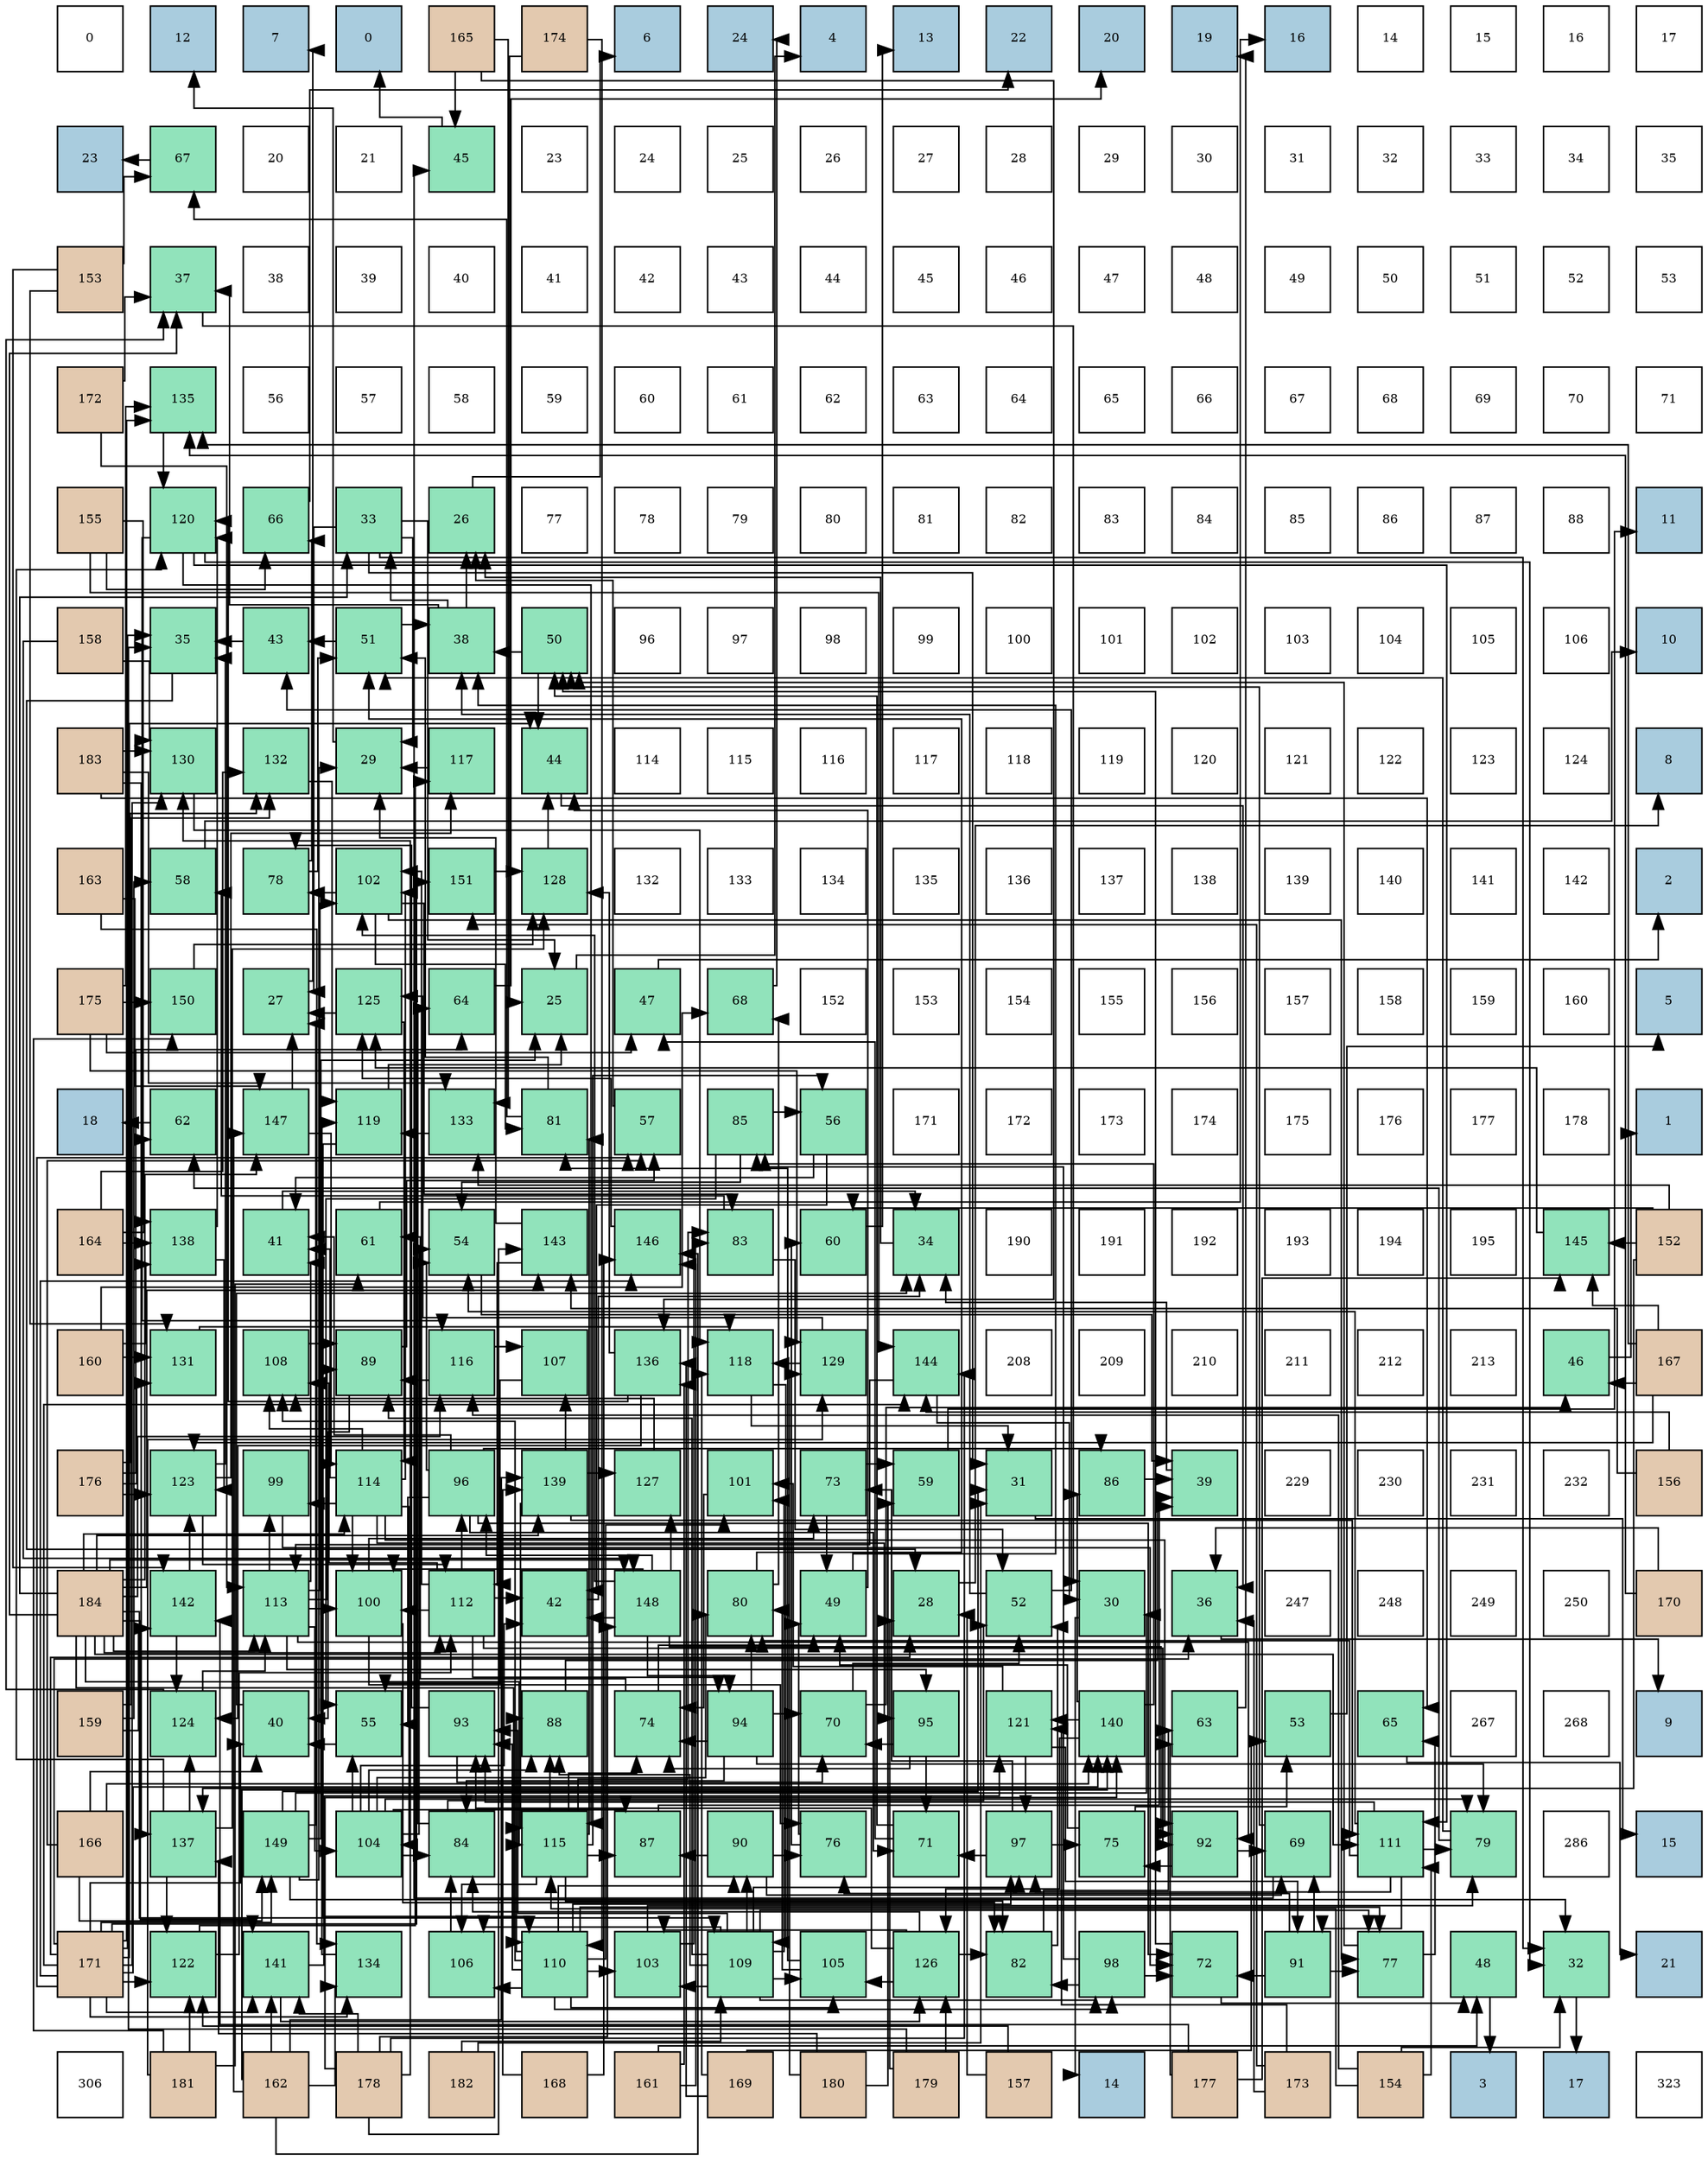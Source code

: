 digraph layout{
 rankdir=TB;
 splines=ortho;
 node [style=filled shape=square fixedsize=true width=0.6];
0[label="0", fontsize=8, fillcolor="#ffffff"];
1[label="12", fontsize=8, fillcolor="#a9ccde"];
2[label="7", fontsize=8, fillcolor="#a9ccde"];
3[label="0", fontsize=8, fillcolor="#a9ccde"];
4[label="165", fontsize=8, fillcolor="#e3c9af"];
5[label="174", fontsize=8, fillcolor="#e3c9af"];
6[label="6", fontsize=8, fillcolor="#a9ccde"];
7[label="24", fontsize=8, fillcolor="#a9ccde"];
8[label="4", fontsize=8, fillcolor="#a9ccde"];
9[label="13", fontsize=8, fillcolor="#a9ccde"];
10[label="22", fontsize=8, fillcolor="#a9ccde"];
11[label="20", fontsize=8, fillcolor="#a9ccde"];
12[label="19", fontsize=8, fillcolor="#a9ccde"];
13[label="16", fontsize=8, fillcolor="#a9ccde"];
14[label="14", fontsize=8, fillcolor="#ffffff"];
15[label="15", fontsize=8, fillcolor="#ffffff"];
16[label="16", fontsize=8, fillcolor="#ffffff"];
17[label="17", fontsize=8, fillcolor="#ffffff"];
18[label="23", fontsize=8, fillcolor="#a9ccde"];
19[label="67", fontsize=8, fillcolor="#91e3bb"];
20[label="20", fontsize=8, fillcolor="#ffffff"];
21[label="21", fontsize=8, fillcolor="#ffffff"];
22[label="45", fontsize=8, fillcolor="#91e3bb"];
23[label="23", fontsize=8, fillcolor="#ffffff"];
24[label="24", fontsize=8, fillcolor="#ffffff"];
25[label="25", fontsize=8, fillcolor="#ffffff"];
26[label="26", fontsize=8, fillcolor="#ffffff"];
27[label="27", fontsize=8, fillcolor="#ffffff"];
28[label="28", fontsize=8, fillcolor="#ffffff"];
29[label="29", fontsize=8, fillcolor="#ffffff"];
30[label="30", fontsize=8, fillcolor="#ffffff"];
31[label="31", fontsize=8, fillcolor="#ffffff"];
32[label="32", fontsize=8, fillcolor="#ffffff"];
33[label="33", fontsize=8, fillcolor="#ffffff"];
34[label="34", fontsize=8, fillcolor="#ffffff"];
35[label="35", fontsize=8, fillcolor="#ffffff"];
36[label="153", fontsize=8, fillcolor="#e3c9af"];
37[label="37", fontsize=8, fillcolor="#91e3bb"];
38[label="38", fontsize=8, fillcolor="#ffffff"];
39[label="39", fontsize=8, fillcolor="#ffffff"];
40[label="40", fontsize=8, fillcolor="#ffffff"];
41[label="41", fontsize=8, fillcolor="#ffffff"];
42[label="42", fontsize=8, fillcolor="#ffffff"];
43[label="43", fontsize=8, fillcolor="#ffffff"];
44[label="44", fontsize=8, fillcolor="#ffffff"];
45[label="45", fontsize=8, fillcolor="#ffffff"];
46[label="46", fontsize=8, fillcolor="#ffffff"];
47[label="47", fontsize=8, fillcolor="#ffffff"];
48[label="48", fontsize=8, fillcolor="#ffffff"];
49[label="49", fontsize=8, fillcolor="#ffffff"];
50[label="50", fontsize=8, fillcolor="#ffffff"];
51[label="51", fontsize=8, fillcolor="#ffffff"];
52[label="52", fontsize=8, fillcolor="#ffffff"];
53[label="53", fontsize=8, fillcolor="#ffffff"];
54[label="172", fontsize=8, fillcolor="#e3c9af"];
55[label="135", fontsize=8, fillcolor="#91e3bb"];
56[label="56", fontsize=8, fillcolor="#ffffff"];
57[label="57", fontsize=8, fillcolor="#ffffff"];
58[label="58", fontsize=8, fillcolor="#ffffff"];
59[label="59", fontsize=8, fillcolor="#ffffff"];
60[label="60", fontsize=8, fillcolor="#ffffff"];
61[label="61", fontsize=8, fillcolor="#ffffff"];
62[label="62", fontsize=8, fillcolor="#ffffff"];
63[label="63", fontsize=8, fillcolor="#ffffff"];
64[label="64", fontsize=8, fillcolor="#ffffff"];
65[label="65", fontsize=8, fillcolor="#ffffff"];
66[label="66", fontsize=8, fillcolor="#ffffff"];
67[label="67", fontsize=8, fillcolor="#ffffff"];
68[label="68", fontsize=8, fillcolor="#ffffff"];
69[label="69", fontsize=8, fillcolor="#ffffff"];
70[label="70", fontsize=8, fillcolor="#ffffff"];
71[label="71", fontsize=8, fillcolor="#ffffff"];
72[label="155", fontsize=8, fillcolor="#e3c9af"];
73[label="120", fontsize=8, fillcolor="#91e3bb"];
74[label="66", fontsize=8, fillcolor="#91e3bb"];
75[label="33", fontsize=8, fillcolor="#91e3bb"];
76[label="26", fontsize=8, fillcolor="#91e3bb"];
77[label="77", fontsize=8, fillcolor="#ffffff"];
78[label="78", fontsize=8, fillcolor="#ffffff"];
79[label="79", fontsize=8, fillcolor="#ffffff"];
80[label="80", fontsize=8, fillcolor="#ffffff"];
81[label="81", fontsize=8, fillcolor="#ffffff"];
82[label="82", fontsize=8, fillcolor="#ffffff"];
83[label="83", fontsize=8, fillcolor="#ffffff"];
84[label="84", fontsize=8, fillcolor="#ffffff"];
85[label="85", fontsize=8, fillcolor="#ffffff"];
86[label="86", fontsize=8, fillcolor="#ffffff"];
87[label="87", fontsize=8, fillcolor="#ffffff"];
88[label="88", fontsize=8, fillcolor="#ffffff"];
89[label="11", fontsize=8, fillcolor="#a9ccde"];
90[label="158", fontsize=8, fillcolor="#e3c9af"];
91[label="35", fontsize=8, fillcolor="#91e3bb"];
92[label="43", fontsize=8, fillcolor="#91e3bb"];
93[label="51", fontsize=8, fillcolor="#91e3bb"];
94[label="38", fontsize=8, fillcolor="#91e3bb"];
95[label="50", fontsize=8, fillcolor="#91e3bb"];
96[label="96", fontsize=8, fillcolor="#ffffff"];
97[label="97", fontsize=8, fillcolor="#ffffff"];
98[label="98", fontsize=8, fillcolor="#ffffff"];
99[label="99", fontsize=8, fillcolor="#ffffff"];
100[label="100", fontsize=8, fillcolor="#ffffff"];
101[label="101", fontsize=8, fillcolor="#ffffff"];
102[label="102", fontsize=8, fillcolor="#ffffff"];
103[label="103", fontsize=8, fillcolor="#ffffff"];
104[label="104", fontsize=8, fillcolor="#ffffff"];
105[label="105", fontsize=8, fillcolor="#ffffff"];
106[label="106", fontsize=8, fillcolor="#ffffff"];
107[label="10", fontsize=8, fillcolor="#a9ccde"];
108[label="183", fontsize=8, fillcolor="#e3c9af"];
109[label="130", fontsize=8, fillcolor="#91e3bb"];
110[label="132", fontsize=8, fillcolor="#91e3bb"];
111[label="29", fontsize=8, fillcolor="#91e3bb"];
112[label="117", fontsize=8, fillcolor="#91e3bb"];
113[label="44", fontsize=8, fillcolor="#91e3bb"];
114[label="114", fontsize=8, fillcolor="#ffffff"];
115[label="115", fontsize=8, fillcolor="#ffffff"];
116[label="116", fontsize=8, fillcolor="#ffffff"];
117[label="117", fontsize=8, fillcolor="#ffffff"];
118[label="118", fontsize=8, fillcolor="#ffffff"];
119[label="119", fontsize=8, fillcolor="#ffffff"];
120[label="120", fontsize=8, fillcolor="#ffffff"];
121[label="121", fontsize=8, fillcolor="#ffffff"];
122[label="122", fontsize=8, fillcolor="#ffffff"];
123[label="123", fontsize=8, fillcolor="#ffffff"];
124[label="124", fontsize=8, fillcolor="#ffffff"];
125[label="8", fontsize=8, fillcolor="#a9ccde"];
126[label="163", fontsize=8, fillcolor="#e3c9af"];
127[label="58", fontsize=8, fillcolor="#91e3bb"];
128[label="78", fontsize=8, fillcolor="#91e3bb"];
129[label="102", fontsize=8, fillcolor="#91e3bb"];
130[label="151", fontsize=8, fillcolor="#91e3bb"];
131[label="128", fontsize=8, fillcolor="#91e3bb"];
132[label="132", fontsize=8, fillcolor="#ffffff"];
133[label="133", fontsize=8, fillcolor="#ffffff"];
134[label="134", fontsize=8, fillcolor="#ffffff"];
135[label="135", fontsize=8, fillcolor="#ffffff"];
136[label="136", fontsize=8, fillcolor="#ffffff"];
137[label="137", fontsize=8, fillcolor="#ffffff"];
138[label="138", fontsize=8, fillcolor="#ffffff"];
139[label="139", fontsize=8, fillcolor="#ffffff"];
140[label="140", fontsize=8, fillcolor="#ffffff"];
141[label="141", fontsize=8, fillcolor="#ffffff"];
142[label="142", fontsize=8, fillcolor="#ffffff"];
143[label="2", fontsize=8, fillcolor="#a9ccde"];
144[label="175", fontsize=8, fillcolor="#e3c9af"];
145[label="150", fontsize=8, fillcolor="#91e3bb"];
146[label="27", fontsize=8, fillcolor="#91e3bb"];
147[label="125", fontsize=8, fillcolor="#91e3bb"];
148[label="64", fontsize=8, fillcolor="#91e3bb"];
149[label="25", fontsize=8, fillcolor="#91e3bb"];
150[label="47", fontsize=8, fillcolor="#91e3bb"];
151[label="68", fontsize=8, fillcolor="#91e3bb"];
152[label="152", fontsize=8, fillcolor="#ffffff"];
153[label="153", fontsize=8, fillcolor="#ffffff"];
154[label="154", fontsize=8, fillcolor="#ffffff"];
155[label="155", fontsize=8, fillcolor="#ffffff"];
156[label="156", fontsize=8, fillcolor="#ffffff"];
157[label="157", fontsize=8, fillcolor="#ffffff"];
158[label="158", fontsize=8, fillcolor="#ffffff"];
159[label="159", fontsize=8, fillcolor="#ffffff"];
160[label="160", fontsize=8, fillcolor="#ffffff"];
161[label="5", fontsize=8, fillcolor="#a9ccde"];
162[label="18", fontsize=8, fillcolor="#a9ccde"];
163[label="62", fontsize=8, fillcolor="#91e3bb"];
164[label="147", fontsize=8, fillcolor="#91e3bb"];
165[label="119", fontsize=8, fillcolor="#91e3bb"];
166[label="133", fontsize=8, fillcolor="#91e3bb"];
167[label="81", fontsize=8, fillcolor="#91e3bb"];
168[label="57", fontsize=8, fillcolor="#91e3bb"];
169[label="85", fontsize=8, fillcolor="#91e3bb"];
170[label="56", fontsize=8, fillcolor="#91e3bb"];
171[label="171", fontsize=8, fillcolor="#ffffff"];
172[label="172", fontsize=8, fillcolor="#ffffff"];
173[label="173", fontsize=8, fillcolor="#ffffff"];
174[label="174", fontsize=8, fillcolor="#ffffff"];
175[label="175", fontsize=8, fillcolor="#ffffff"];
176[label="176", fontsize=8, fillcolor="#ffffff"];
177[label="177", fontsize=8, fillcolor="#ffffff"];
178[label="178", fontsize=8, fillcolor="#ffffff"];
179[label="1", fontsize=8, fillcolor="#a9ccde"];
180[label="164", fontsize=8, fillcolor="#e3c9af"];
181[label="138", fontsize=8, fillcolor="#91e3bb"];
182[label="41", fontsize=8, fillcolor="#91e3bb"];
183[label="61", fontsize=8, fillcolor="#91e3bb"];
184[label="54", fontsize=8, fillcolor="#91e3bb"];
185[label="143", fontsize=8, fillcolor="#91e3bb"];
186[label="146", fontsize=8, fillcolor="#91e3bb"];
187[label="83", fontsize=8, fillcolor="#91e3bb"];
188[label="60", fontsize=8, fillcolor="#91e3bb"];
189[label="34", fontsize=8, fillcolor="#91e3bb"];
190[label="190", fontsize=8, fillcolor="#ffffff"];
191[label="191", fontsize=8, fillcolor="#ffffff"];
192[label="192", fontsize=8, fillcolor="#ffffff"];
193[label="193", fontsize=8, fillcolor="#ffffff"];
194[label="194", fontsize=8, fillcolor="#ffffff"];
195[label="195", fontsize=8, fillcolor="#ffffff"];
196[label="145", fontsize=8, fillcolor="#91e3bb"];
197[label="152", fontsize=8, fillcolor="#e3c9af"];
198[label="160", fontsize=8, fillcolor="#e3c9af"];
199[label="131", fontsize=8, fillcolor="#91e3bb"];
200[label="108", fontsize=8, fillcolor="#91e3bb"];
201[label="89", fontsize=8, fillcolor="#91e3bb"];
202[label="116", fontsize=8, fillcolor="#91e3bb"];
203[label="107", fontsize=8, fillcolor="#91e3bb"];
204[label="136", fontsize=8, fillcolor="#91e3bb"];
205[label="118", fontsize=8, fillcolor="#91e3bb"];
206[label="129", fontsize=8, fillcolor="#91e3bb"];
207[label="144", fontsize=8, fillcolor="#91e3bb"];
208[label="208", fontsize=8, fillcolor="#ffffff"];
209[label="209", fontsize=8, fillcolor="#ffffff"];
210[label="210", fontsize=8, fillcolor="#ffffff"];
211[label="211", fontsize=8, fillcolor="#ffffff"];
212[label="212", fontsize=8, fillcolor="#ffffff"];
213[label="213", fontsize=8, fillcolor="#ffffff"];
214[label="46", fontsize=8, fillcolor="#91e3bb"];
215[label="167", fontsize=8, fillcolor="#e3c9af"];
216[label="176", fontsize=8, fillcolor="#e3c9af"];
217[label="123", fontsize=8, fillcolor="#91e3bb"];
218[label="99", fontsize=8, fillcolor="#91e3bb"];
219[label="114", fontsize=8, fillcolor="#91e3bb"];
220[label="96", fontsize=8, fillcolor="#91e3bb"];
221[label="139", fontsize=8, fillcolor="#91e3bb"];
222[label="127", fontsize=8, fillcolor="#91e3bb"];
223[label="101", fontsize=8, fillcolor="#91e3bb"];
224[label="73", fontsize=8, fillcolor="#91e3bb"];
225[label="59", fontsize=8, fillcolor="#91e3bb"];
226[label="31", fontsize=8, fillcolor="#91e3bb"];
227[label="86", fontsize=8, fillcolor="#91e3bb"];
228[label="39", fontsize=8, fillcolor="#91e3bb"];
229[label="229", fontsize=8, fillcolor="#ffffff"];
230[label="230", fontsize=8, fillcolor="#ffffff"];
231[label="231", fontsize=8, fillcolor="#ffffff"];
232[label="232", fontsize=8, fillcolor="#ffffff"];
233[label="156", fontsize=8, fillcolor="#e3c9af"];
234[label="184", fontsize=8, fillcolor="#e3c9af"];
235[label="142", fontsize=8, fillcolor="#91e3bb"];
236[label="113", fontsize=8, fillcolor="#91e3bb"];
237[label="100", fontsize=8, fillcolor="#91e3bb"];
238[label="112", fontsize=8, fillcolor="#91e3bb"];
239[label="42", fontsize=8, fillcolor="#91e3bb"];
240[label="148", fontsize=8, fillcolor="#91e3bb"];
241[label="80", fontsize=8, fillcolor="#91e3bb"];
242[label="49", fontsize=8, fillcolor="#91e3bb"];
243[label="28", fontsize=8, fillcolor="#91e3bb"];
244[label="52", fontsize=8, fillcolor="#91e3bb"];
245[label="30", fontsize=8, fillcolor="#91e3bb"];
246[label="36", fontsize=8, fillcolor="#91e3bb"];
247[label="247", fontsize=8, fillcolor="#ffffff"];
248[label="248", fontsize=8, fillcolor="#ffffff"];
249[label="249", fontsize=8, fillcolor="#ffffff"];
250[label="250", fontsize=8, fillcolor="#ffffff"];
251[label="170", fontsize=8, fillcolor="#e3c9af"];
252[label="159", fontsize=8, fillcolor="#e3c9af"];
253[label="124", fontsize=8, fillcolor="#91e3bb"];
254[label="40", fontsize=8, fillcolor="#91e3bb"];
255[label="55", fontsize=8, fillcolor="#91e3bb"];
256[label="93", fontsize=8, fillcolor="#91e3bb"];
257[label="88", fontsize=8, fillcolor="#91e3bb"];
258[label="74", fontsize=8, fillcolor="#91e3bb"];
259[label="94", fontsize=8, fillcolor="#91e3bb"];
260[label="70", fontsize=8, fillcolor="#91e3bb"];
261[label="95", fontsize=8, fillcolor="#91e3bb"];
262[label="121", fontsize=8, fillcolor="#91e3bb"];
263[label="140", fontsize=8, fillcolor="#91e3bb"];
264[label="63", fontsize=8, fillcolor="#91e3bb"];
265[label="53", fontsize=8, fillcolor="#91e3bb"];
266[label="65", fontsize=8, fillcolor="#91e3bb"];
267[label="267", fontsize=8, fillcolor="#ffffff"];
268[label="268", fontsize=8, fillcolor="#ffffff"];
269[label="9", fontsize=8, fillcolor="#a9ccde"];
270[label="166", fontsize=8, fillcolor="#e3c9af"];
271[label="137", fontsize=8, fillcolor="#91e3bb"];
272[label="149", fontsize=8, fillcolor="#91e3bb"];
273[label="104", fontsize=8, fillcolor="#91e3bb"];
274[label="84", fontsize=8, fillcolor="#91e3bb"];
275[label="115", fontsize=8, fillcolor="#91e3bb"];
276[label="87", fontsize=8, fillcolor="#91e3bb"];
277[label="90", fontsize=8, fillcolor="#91e3bb"];
278[label="76", fontsize=8, fillcolor="#91e3bb"];
279[label="71", fontsize=8, fillcolor="#91e3bb"];
280[label="97", fontsize=8, fillcolor="#91e3bb"];
281[label="75", fontsize=8, fillcolor="#91e3bb"];
282[label="92", fontsize=8, fillcolor="#91e3bb"];
283[label="69", fontsize=8, fillcolor="#91e3bb"];
284[label="111", fontsize=8, fillcolor="#91e3bb"];
285[label="79", fontsize=8, fillcolor="#91e3bb"];
286[label="286", fontsize=8, fillcolor="#ffffff"];
287[label="15", fontsize=8, fillcolor="#a9ccde"];
288[label="171", fontsize=8, fillcolor="#e3c9af"];
289[label="122", fontsize=8, fillcolor="#91e3bb"];
290[label="141", fontsize=8, fillcolor="#91e3bb"];
291[label="134", fontsize=8, fillcolor="#91e3bb"];
292[label="106", fontsize=8, fillcolor="#91e3bb"];
293[label="110", fontsize=8, fillcolor="#91e3bb"];
294[label="103", fontsize=8, fillcolor="#91e3bb"];
295[label="109", fontsize=8, fillcolor="#91e3bb"];
296[label="105", fontsize=8, fillcolor="#91e3bb"];
297[label="126", fontsize=8, fillcolor="#91e3bb"];
298[label="82", fontsize=8, fillcolor="#91e3bb"];
299[label="98", fontsize=8, fillcolor="#91e3bb"];
300[label="72", fontsize=8, fillcolor="#91e3bb"];
301[label="91", fontsize=8, fillcolor="#91e3bb"];
302[label="77", fontsize=8, fillcolor="#91e3bb"];
303[label="48", fontsize=8, fillcolor="#91e3bb"];
304[label="32", fontsize=8, fillcolor="#91e3bb"];
305[label="21", fontsize=8, fillcolor="#a9ccde"];
306[label="306", fontsize=8, fillcolor="#ffffff"];
307[label="181", fontsize=8, fillcolor="#e3c9af"];
308[label="162", fontsize=8, fillcolor="#e3c9af"];
309[label="178", fontsize=8, fillcolor="#e3c9af"];
310[label="182", fontsize=8, fillcolor="#e3c9af"];
311[label="168", fontsize=8, fillcolor="#e3c9af"];
312[label="161", fontsize=8, fillcolor="#e3c9af"];
313[label="169", fontsize=8, fillcolor="#e3c9af"];
314[label="180", fontsize=8, fillcolor="#e3c9af"];
315[label="179", fontsize=8, fillcolor="#e3c9af"];
316[label="157", fontsize=8, fillcolor="#e3c9af"];
317[label="14", fontsize=8, fillcolor="#a9ccde"];
318[label="177", fontsize=8, fillcolor="#e3c9af"];
319[label="173", fontsize=8, fillcolor="#e3c9af"];
320[label="154", fontsize=8, fillcolor="#e3c9af"];
321[label="3", fontsize=8, fillcolor="#a9ccde"];
322[label="17", fontsize=8, fillcolor="#a9ccde"];
323[label="323", fontsize=8, fillcolor="#ffffff"];
edge [constraint=false, style=vis];149 -> 8;
76 -> 6;
146 -> 2;
243 -> 125;
111 -> 1;
245 -> 317;
226 -> 287;
304 -> 322;
75 -> 149;
75 -> 146;
75 -> 111;
75 -> 226;
75 -> 304;
189 -> 76;
91 -> 243;
246 -> 269;
37 -> 245;
94 -> 76;
94 -> 75;
94 -> 37;
228 -> 189;
254 -> 189;
182 -> 189;
239 -> 189;
92 -> 91;
113 -> 246;
22 -> 3;
214 -> 179;
150 -> 143;
303 -> 321;
242 -> 94;
242 -> 113;
95 -> 94;
95 -> 113;
93 -> 94;
93 -> 92;
244 -> 94;
244 -> 92;
265 -> 161;
184 -> 228;
255 -> 254;
170 -> 182;
170 -> 239;
168 -> 76;
127 -> 107;
225 -> 89;
188 -> 9;
183 -> 13;
163 -> 162;
264 -> 12;
148 -> 11;
266 -> 305;
74 -> 10;
19 -> 18;
151 -> 7;
283 -> 22;
283 -> 95;
260 -> 214;
260 -> 244;
279 -> 150;
279 -> 95;
300 -> 303;
300 -> 95;
224 -> 242;
224 -> 225;
258 -> 242;
258 -> 183;
281 -> 242;
281 -> 265;
278 -> 242;
278 -> 188;
302 -> 95;
302 -> 266;
128 -> 93;
128 -> 74;
285 -> 93;
285 -> 163;
241 -> 93;
241 -> 151;
167 -> 93;
167 -> 19;
298 -> 244;
298 -> 264;
187 -> 244;
187 -> 127;
274 -> 244;
274 -> 148;
169 -> 184;
169 -> 255;
169 -> 170;
227 -> 228;
276 -> 228;
257 -> 228;
201 -> 254;
201 -> 168;
277 -> 283;
277 -> 278;
277 -> 276;
301 -> 283;
301 -> 300;
301 -> 278;
301 -> 302;
282 -> 283;
282 -> 281;
256 -> 260;
256 -> 128;
259 -> 260;
259 -> 258;
259 -> 285;
259 -> 241;
259 -> 274;
261 -> 260;
261 -> 279;
261 -> 258;
220 -> 182;
220 -> 184;
220 -> 255;
220 -> 279;
220 -> 300;
220 -> 227;
280 -> 279;
280 -> 224;
280 -> 281;
299 -> 300;
299 -> 298;
299 -> 169;
218 -> 300;
237 -> 224;
237 -> 278;
237 -> 298;
223 -> 258;
129 -> 302;
129 -> 128;
129 -> 167;
129 -> 187;
294 -> 285;
294 -> 187;
273 -> 239;
273 -> 184;
273 -> 255;
273 -> 285;
273 -> 241;
273 -> 274;
273 -> 276;
273 -> 257;
296 -> 241;
296 -> 167;
292 -> 274;
203 -> 255;
200 -> 201;
295 -> 302;
295 -> 257;
295 -> 201;
295 -> 277;
295 -> 256;
295 -> 280;
295 -> 299;
295 -> 223;
295 -> 294;
295 -> 296;
295 -> 292;
293 -> 302;
293 -> 257;
293 -> 277;
293 -> 256;
293 -> 280;
293 -> 299;
293 -> 223;
293 -> 294;
293 -> 296;
293 -> 292;
293 -> 200;
284 -> 184;
284 -> 285;
284 -> 241;
284 -> 301;
284 -> 256;
284 -> 280;
238 -> 239;
238 -> 282;
238 -> 259;
238 -> 220;
238 -> 237;
238 -> 129;
238 -> 200;
236 -> 182;
236 -> 201;
236 -> 282;
236 -> 261;
236 -> 218;
236 -> 237;
236 -> 129;
236 -> 273;
219 -> 182;
219 -> 282;
219 -> 261;
219 -> 218;
219 -> 237;
219 -> 129;
219 -> 273;
219 -> 200;
275 -> 170;
275 -> 258;
275 -> 167;
275 -> 298;
275 -> 187;
275 -> 276;
275 -> 257;
275 -> 292;
202 -> 201;
202 -> 203;
112 -> 111;
205 -> 226;
205 -> 295;
165 -> 149;
165 -> 293;
73 -> 304;
73 -> 284;
73 -> 275;
73 -> 202;
262 -> 301;
262 -> 280;
262 -> 223;
289 -> 238;
289 -> 112;
217 -> 91;
217 -> 238;
217 -> 112;
253 -> 37;
253 -> 236;
147 -> 146;
147 -> 219;
297 -> 298;
297 -> 274;
297 -> 256;
297 -> 294;
297 -> 296;
222 -> 200;
131 -> 113;
206 -> 205;
206 -> 147;
109 -> 205;
199 -> 205;
110 -> 165;
166 -> 165;
291 -> 165;
55 -> 73;
204 -> 73;
204 -> 253;
204 -> 131;
271 -> 73;
271 -> 289;
271 -> 253;
271 -> 131;
181 -> 73;
181 -> 217;
221 -> 203;
221 -> 284;
221 -> 275;
221 -> 222;
263 -> 169;
263 -> 227;
263 -> 262;
263 -> 297;
290 -> 262;
290 -> 297;
235 -> 217;
235 -> 253;
185 -> 111;
185 -> 238;
207 -> 245;
207 -> 236;
196 -> 147;
186 -> 147;
164 -> 146;
164 -> 219;
240 -> 239;
240 -> 282;
240 -> 259;
240 -> 220;
240 -> 237;
240 -> 129;
240 -> 222;
272 -> 149;
272 -> 146;
272 -> 111;
272 -> 245;
272 -> 226;
272 -> 304;
145 -> 131;
130 -> 131;
197 -> 188;
197 -> 166;
197 -> 271;
197 -> 196;
36 -> 19;
36 -> 199;
36 -> 235;
320 -> 304;
320 -> 284;
320 -> 275;
320 -> 202;
72 -> 74;
72 -> 181;
72 -> 207;
233 -> 185;
233 -> 207;
316 -> 243;
316 -> 289;
90 -> 109;
90 -> 240;
252 -> 127;
252 -> 110;
252 -> 235;
198 -> 151;
198 -> 199;
198 -> 181;
312 -> 303;
312 -> 204;
312 -> 186;
308 -> 291;
308 -> 221;
308 -> 263;
308 -> 290;
308 -> 186;
308 -> 164;
126 -> 291;
126 -> 164;
180 -> 163;
180 -> 110;
180 -> 181;
4 -> 22;
4 -> 166;
4 -> 204;
270 -> 254;
270 -> 168;
270 -> 263;
270 -> 272;
215 -> 214;
215 -> 217;
215 -> 55;
215 -> 196;
311 -> 221;
311 -> 186;
313 -> 265;
313 -> 205;
313 -> 204;
251 -> 246;
251 -> 55;
288 -> 243;
288 -> 91;
288 -> 246;
288 -> 254;
288 -> 113;
288 -> 168;
288 -> 289;
288 -> 109;
288 -> 291;
288 -> 55;
288 -> 263;
288 -> 290;
288 -> 207;
288 -> 186;
288 -> 272;
288 -> 130;
54 -> 37;
54 -> 236;
319 -> 246;
319 -> 262;
319 -> 130;
5 -> 149;
5 -> 293;
144 -> 150;
144 -> 206;
144 -> 55;
144 -> 145;
216 -> 148;
216 -> 217;
216 -> 199;
216 -> 110;
318 -> 264;
318 -> 235;
318 -> 196;
309 -> 109;
309 -> 263;
309 -> 290;
309 -> 185;
309 -> 207;
309 -> 240;
315 -> 243;
315 -> 91;
315 -> 297;
314 -> 225;
314 -> 206;
314 -> 271;
307 -> 183;
307 -> 289;
307 -> 206;
307 -> 145;
310 -> 226;
310 -> 295;
108 -> 266;
108 -> 109;
108 -> 166;
108 -> 271;
234 -> 75;
234 -> 37;
234 -> 295;
234 -> 293;
234 -> 284;
234 -> 238;
234 -> 236;
234 -> 219;
234 -> 275;
234 -> 202;
234 -> 221;
234 -> 290;
234 -> 185;
234 -> 164;
234 -> 240;
edge [constraint=true, style=invis];
0 -> 18 -> 36 -> 54 -> 72 -> 90 -> 108 -> 126 -> 144 -> 162 -> 180 -> 198 -> 216 -> 234 -> 252 -> 270 -> 288 -> 306;
1 -> 19 -> 37 -> 55 -> 73 -> 91 -> 109 -> 127 -> 145 -> 163 -> 181 -> 199 -> 217 -> 235 -> 253 -> 271 -> 289 -> 307;
2 -> 20 -> 38 -> 56 -> 74 -> 92 -> 110 -> 128 -> 146 -> 164 -> 182 -> 200 -> 218 -> 236 -> 254 -> 272 -> 290 -> 308;
3 -> 21 -> 39 -> 57 -> 75 -> 93 -> 111 -> 129 -> 147 -> 165 -> 183 -> 201 -> 219 -> 237 -> 255 -> 273 -> 291 -> 309;
4 -> 22 -> 40 -> 58 -> 76 -> 94 -> 112 -> 130 -> 148 -> 166 -> 184 -> 202 -> 220 -> 238 -> 256 -> 274 -> 292 -> 310;
5 -> 23 -> 41 -> 59 -> 77 -> 95 -> 113 -> 131 -> 149 -> 167 -> 185 -> 203 -> 221 -> 239 -> 257 -> 275 -> 293 -> 311;
6 -> 24 -> 42 -> 60 -> 78 -> 96 -> 114 -> 132 -> 150 -> 168 -> 186 -> 204 -> 222 -> 240 -> 258 -> 276 -> 294 -> 312;
7 -> 25 -> 43 -> 61 -> 79 -> 97 -> 115 -> 133 -> 151 -> 169 -> 187 -> 205 -> 223 -> 241 -> 259 -> 277 -> 295 -> 313;
8 -> 26 -> 44 -> 62 -> 80 -> 98 -> 116 -> 134 -> 152 -> 170 -> 188 -> 206 -> 224 -> 242 -> 260 -> 278 -> 296 -> 314;
9 -> 27 -> 45 -> 63 -> 81 -> 99 -> 117 -> 135 -> 153 -> 171 -> 189 -> 207 -> 225 -> 243 -> 261 -> 279 -> 297 -> 315;
10 -> 28 -> 46 -> 64 -> 82 -> 100 -> 118 -> 136 -> 154 -> 172 -> 190 -> 208 -> 226 -> 244 -> 262 -> 280 -> 298 -> 316;
11 -> 29 -> 47 -> 65 -> 83 -> 101 -> 119 -> 137 -> 155 -> 173 -> 191 -> 209 -> 227 -> 245 -> 263 -> 281 -> 299 -> 317;
12 -> 30 -> 48 -> 66 -> 84 -> 102 -> 120 -> 138 -> 156 -> 174 -> 192 -> 210 -> 228 -> 246 -> 264 -> 282 -> 300 -> 318;
13 -> 31 -> 49 -> 67 -> 85 -> 103 -> 121 -> 139 -> 157 -> 175 -> 193 -> 211 -> 229 -> 247 -> 265 -> 283 -> 301 -> 319;
14 -> 32 -> 50 -> 68 -> 86 -> 104 -> 122 -> 140 -> 158 -> 176 -> 194 -> 212 -> 230 -> 248 -> 266 -> 284 -> 302 -> 320;
15 -> 33 -> 51 -> 69 -> 87 -> 105 -> 123 -> 141 -> 159 -> 177 -> 195 -> 213 -> 231 -> 249 -> 267 -> 285 -> 303 -> 321;
16 -> 34 -> 52 -> 70 -> 88 -> 106 -> 124 -> 142 -> 160 -> 178 -> 196 -> 214 -> 232 -> 250 -> 268 -> 286 -> 304 -> 322;
17 -> 35 -> 53 -> 71 -> 89 -> 107 -> 125 -> 143 -> 161 -> 179 -> 197 -> 215 -> 233 -> 251 -> 269 -> 287 -> 305 -> 323;
rank = same {0 -> 1 -> 2 -> 3 -> 4 -> 5 -> 6 -> 7 -> 8 -> 9 -> 10 -> 11 -> 12 -> 13 -> 14 -> 15 -> 16 -> 17};
rank = same {18 -> 19 -> 20 -> 21 -> 22 -> 23 -> 24 -> 25 -> 26 -> 27 -> 28 -> 29 -> 30 -> 31 -> 32 -> 33 -> 34 -> 35};
rank = same {36 -> 37 -> 38 -> 39 -> 40 -> 41 -> 42 -> 43 -> 44 -> 45 -> 46 -> 47 -> 48 -> 49 -> 50 -> 51 -> 52 -> 53};
rank = same {54 -> 55 -> 56 -> 57 -> 58 -> 59 -> 60 -> 61 -> 62 -> 63 -> 64 -> 65 -> 66 -> 67 -> 68 -> 69 -> 70 -> 71};
rank = same {72 -> 73 -> 74 -> 75 -> 76 -> 77 -> 78 -> 79 -> 80 -> 81 -> 82 -> 83 -> 84 -> 85 -> 86 -> 87 -> 88 -> 89};
rank = same {90 -> 91 -> 92 -> 93 -> 94 -> 95 -> 96 -> 97 -> 98 -> 99 -> 100 -> 101 -> 102 -> 103 -> 104 -> 105 -> 106 -> 107};
rank = same {108 -> 109 -> 110 -> 111 -> 112 -> 113 -> 114 -> 115 -> 116 -> 117 -> 118 -> 119 -> 120 -> 121 -> 122 -> 123 -> 124 -> 125};
rank = same {126 -> 127 -> 128 -> 129 -> 130 -> 131 -> 132 -> 133 -> 134 -> 135 -> 136 -> 137 -> 138 -> 139 -> 140 -> 141 -> 142 -> 143};
rank = same {144 -> 145 -> 146 -> 147 -> 148 -> 149 -> 150 -> 151 -> 152 -> 153 -> 154 -> 155 -> 156 -> 157 -> 158 -> 159 -> 160 -> 161};
rank = same {162 -> 163 -> 164 -> 165 -> 166 -> 167 -> 168 -> 169 -> 170 -> 171 -> 172 -> 173 -> 174 -> 175 -> 176 -> 177 -> 178 -> 179};
rank = same {180 -> 181 -> 182 -> 183 -> 184 -> 185 -> 186 -> 187 -> 188 -> 189 -> 190 -> 191 -> 192 -> 193 -> 194 -> 195 -> 196 -> 197};
rank = same {198 -> 199 -> 200 -> 201 -> 202 -> 203 -> 204 -> 205 -> 206 -> 207 -> 208 -> 209 -> 210 -> 211 -> 212 -> 213 -> 214 -> 215};
rank = same {216 -> 217 -> 218 -> 219 -> 220 -> 221 -> 222 -> 223 -> 224 -> 225 -> 226 -> 227 -> 228 -> 229 -> 230 -> 231 -> 232 -> 233};
rank = same {234 -> 235 -> 236 -> 237 -> 238 -> 239 -> 240 -> 241 -> 242 -> 243 -> 244 -> 245 -> 246 -> 247 -> 248 -> 249 -> 250 -> 251};
rank = same {252 -> 253 -> 254 -> 255 -> 256 -> 257 -> 258 -> 259 -> 260 -> 261 -> 262 -> 263 -> 264 -> 265 -> 266 -> 267 -> 268 -> 269};
rank = same {270 -> 271 -> 272 -> 273 -> 274 -> 275 -> 276 -> 277 -> 278 -> 279 -> 280 -> 281 -> 282 -> 283 -> 284 -> 285 -> 286 -> 287};
rank = same {288 -> 289 -> 290 -> 291 -> 292 -> 293 -> 294 -> 295 -> 296 -> 297 -> 298 -> 299 -> 300 -> 301 -> 302 -> 303 -> 304 -> 305};
rank = same {306 -> 307 -> 308 -> 309 -> 310 -> 311 -> 312 -> 313 -> 314 -> 315 -> 316 -> 317 -> 318 -> 319 -> 320 -> 321 -> 322 -> 323};
}